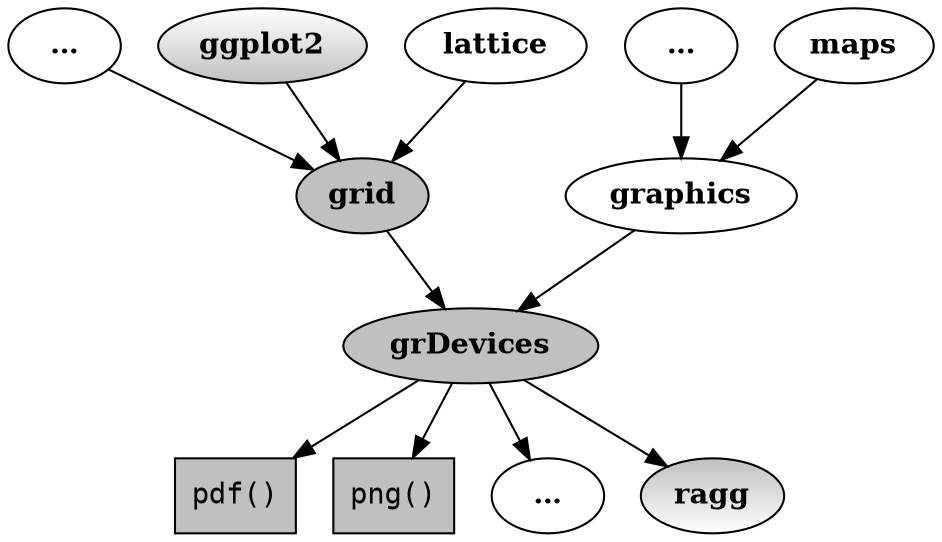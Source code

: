 digraph rgraphics {
  
  graph [layout = dot, rankdir = TB]
  node [ fontname = "Times-Bold" ]

  pdf [ label = "pdf()", fontname = "courier" ]
  devnew [ label = "png()", fontname = "courier" ]
  grother [ label = "..." ]
  grdother [ label = "..." ]
  gridother [ label = "..." ]
  grid [ style = filled, fillcolor = gray ]
  grDevices [ style = filled, fillcolor = gray ]
  pdf [ style = filled, fillcolor = gray, shape = box ]
  devnew [ style = filled, fillcolor = gray, shape = box ]
  ggplot2 [ style = filled, fillcolor = "gray:white", gradientangle = 90 ]
  ragg [ style = filled, fillcolor = "gray:white", gradientangle = 270 ]
  
  ggplot2 -> grid
  lattice -> grid
  gridother -> grid
  
  maps -> graphics
  grother -> graphics

  grid -> grDevices
  graphics -> grDevices

  grDevices -> pdf
  grDevices -> devnew
  grDevices -> ragg
  grDevices -> grdother

}